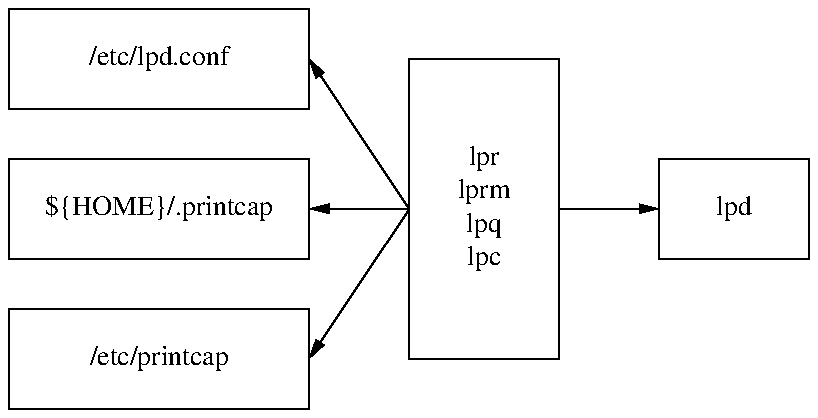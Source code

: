 .PS
 w = 1.5;
 Conf: box wid w "/etc/lpd.conf";
 UPc: box wid w "${HOME}/.printcap" with .n at Conf.s+(0,-.25)
 Pc: box wid w "/etc/printcap" with .n at UPc.s +(0,-.25);
 m = (Conf.n.y + Pc.s.y)/2;
 Lpr: box "lpr" "lprm" "lpq" "lpc" ht 1.5i with .w at (Pc.e.x+.5i,m)
 Lpd: box "lpd" with .w at Lpr.e+(.5,0)
arrow from Lpr.w to Conf.e;
arrow from Lpr.w to UPc.e;
arrow from Lpr.w to Pc.e;
arrow from Lpr.e to Lpd.w;
.PE
